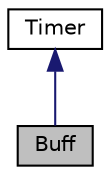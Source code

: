 digraph "Buff"
{
 // LATEX_PDF_SIZE
  edge [fontname="Helvetica",fontsize="10",labelfontname="Helvetica",labelfontsize="10"];
  node [fontname="Helvetica",fontsize="10",shape=record];
  Node1 [label="Buff",height=0.2,width=0.4,color="black", fillcolor="grey75", style="filled", fontcolor="black",tooltip="Base class for Buffs, derived from Timer."];
  Node2 -> Node1 [dir="back",color="midnightblue",fontsize="10",style="solid"];
  Node2 [label="Timer",height=0.2,width=0.4,color="black", fillcolor="white", style="filled",URL="$classTimer.html",tooltip="Represents a simple countdown timer."];
}
